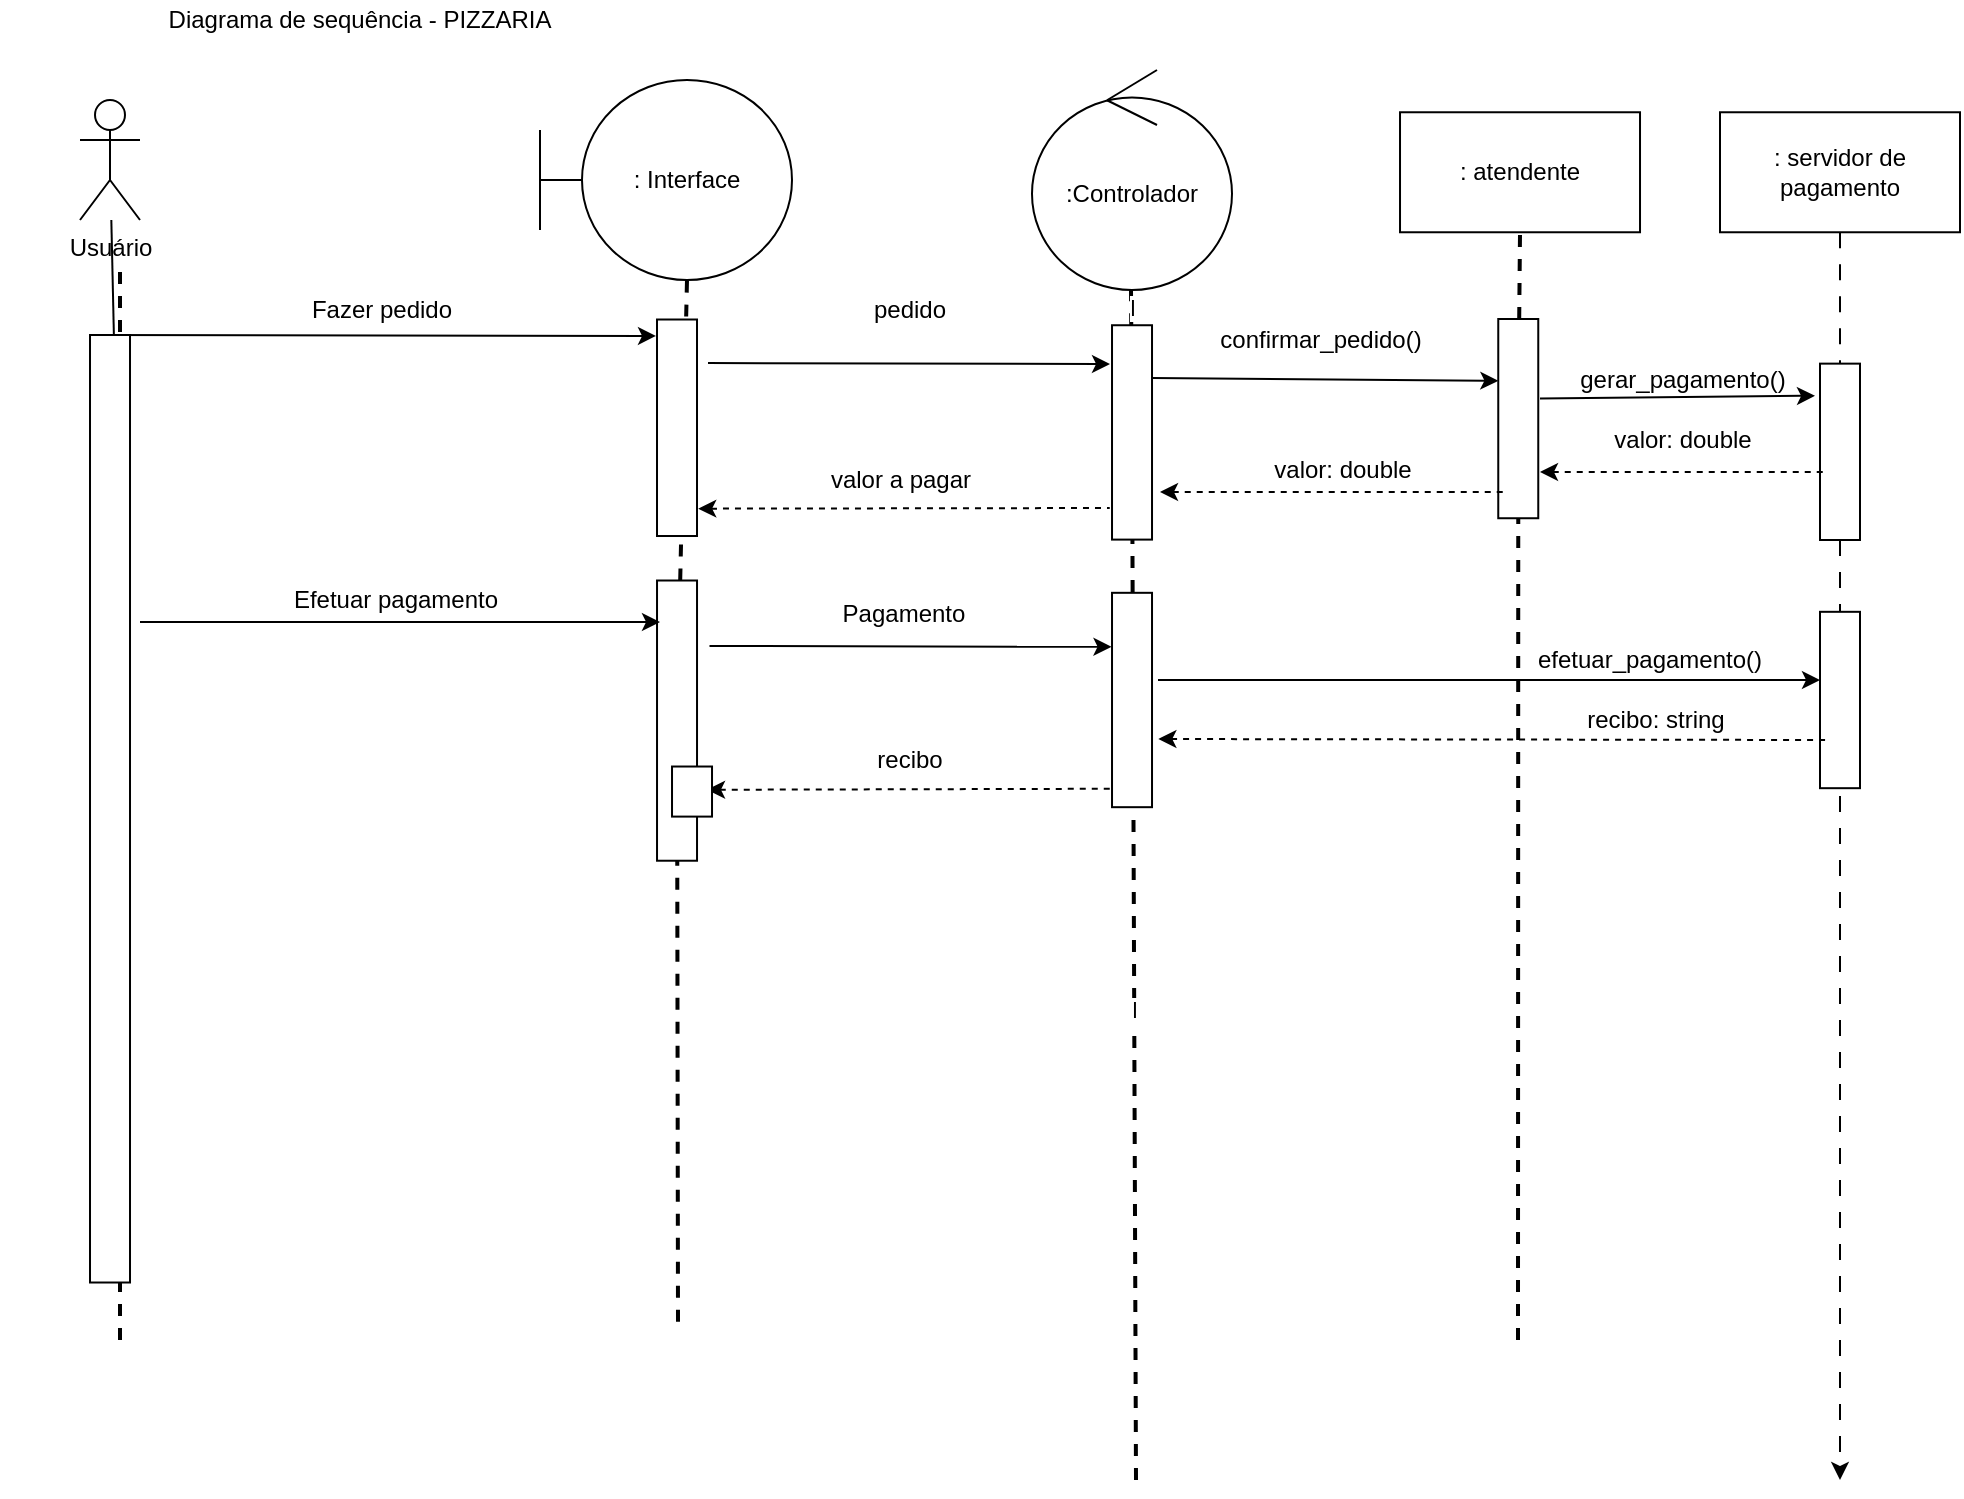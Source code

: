 <mxfile version="22.1.2" type="device">
  <diagram id="4KTTef5eLgTAQICwYwH0" name="Página-1">
    <mxGraphModel dx="1195" dy="703" grid="1" gridSize="10" guides="1" tooltips="1" connect="1" arrows="1" fold="1" page="1" pageScale="1" pageWidth="1169" pageHeight="827" math="0" shadow="0">
      <root>
        <mxCell id="0" />
        <mxCell id="1" parent="0" />
        <mxCell id="IOaMLo6yAzdxlZGry62y-5" value="l" style="endArrow=none;dashed=1;html=1;strokeWidth=2;" parent="1" source="TRFu1e---wv2u3FEC_fo-11" edge="1">
          <mxGeometry width="50" height="50" relative="1" as="geometry">
            <mxPoint x="585.5" y="625" as="sourcePoint" />
            <mxPoint x="585.5" y="175" as="targetPoint" />
          </mxGeometry>
        </mxCell>
        <mxCell id="IOaMLo6yAzdxlZGry62y-4" value="" style="endArrow=none;dashed=1;html=1;strokeWidth=2;" parent="1" source="D47Y-UeDji7UzqWxyuAr-5" edge="1">
          <mxGeometry width="50" height="50" relative="1" as="geometry">
            <mxPoint x="363.5" y="620" as="sourcePoint" />
            <mxPoint x="363.5" y="170" as="targetPoint" />
          </mxGeometry>
        </mxCell>
        <mxCell id="TRFu1e---wv2u3FEC_fo-1" value="Usuário" style="shape=umlActor;verticalLabelPosition=bottom;verticalAlign=top;html=1;" parent="1" vertex="1">
          <mxGeometry x="60" y="80" width="30" height="60" as="geometry" />
        </mxCell>
        <mxCell id="TRFu1e---wv2u3FEC_fo-2" value=": Interface" style="shape=umlBoundary;whiteSpace=wrap;html=1;" parent="1" vertex="1">
          <mxGeometry x="290" y="70" width="126" height="100" as="geometry" />
        </mxCell>
        <mxCell id="TRFu1e---wv2u3FEC_fo-5" value=":Controlador" style="ellipse;shape=umlControl;whiteSpace=wrap;html=1;" parent="1" vertex="1">
          <mxGeometry x="536" y="65" width="100" height="110" as="geometry" />
        </mxCell>
        <mxCell id="TRFu1e---wv2u3FEC_fo-8" value="" style="endArrow=classic;html=1;exitX=0;exitY=1;exitDx=0;exitDy=0;entryX=0.076;entryY=1.025;entryDx=0;entryDy=0;entryPerimeter=0;" parent="1" source="TRFu1e---wv2u3FEC_fo-7" target="TRFu1e---wv2u3FEC_fo-10" edge="1">
          <mxGeometry width="50" height="50" relative="1" as="geometry">
            <mxPoint x="90" y="190" as="sourcePoint" />
            <mxPoint x="390" y="200" as="targetPoint" />
          </mxGeometry>
        </mxCell>
        <mxCell id="TRFu1e---wv2u3FEC_fo-9" value="" style="endArrow=none;html=1;" parent="1" target="TRFu1e---wv2u3FEC_fo-1" edge="1">
          <mxGeometry width="50" height="50" relative="1" as="geometry">
            <mxPoint x="77" y="200" as="sourcePoint" />
            <mxPoint x="40" y="170" as="targetPoint" />
          </mxGeometry>
        </mxCell>
        <mxCell id="TRFu1e---wv2u3FEC_fo-10" value="" style="rounded=0;whiteSpace=wrap;html=1;rotation=90;" parent="1" vertex="1">
          <mxGeometry x="304.38" y="233.88" width="108.25" height="20" as="geometry" />
        </mxCell>
        <mxCell id="TRFu1e---wv2u3FEC_fo-12" value="Fazer pedido" style="text;html=1;strokeColor=none;fillColor=none;align=center;verticalAlign=middle;whiteSpace=wrap;rounded=0;" parent="1" vertex="1">
          <mxGeometry x="116" y="175" width="190" height="20" as="geometry" />
        </mxCell>
        <mxCell id="TRFu1e---wv2u3FEC_fo-15" value="" style="endArrow=classic;html=1;exitX=0;exitY=1;exitDx=0;exitDy=0;" parent="1" edge="1">
          <mxGeometry width="50" height="50" relative="1" as="geometry">
            <mxPoint x="374" y="211.5" as="sourcePoint" />
            <mxPoint x="575" y="212" as="targetPoint" />
          </mxGeometry>
        </mxCell>
        <mxCell id="TRFu1e---wv2u3FEC_fo-16" value="pedido" style="text;html=1;strokeColor=none;fillColor=none;align=center;verticalAlign=middle;whiteSpace=wrap;rounded=0;" parent="1" vertex="1">
          <mxGeometry x="430.25" y="175" width="90" height="20" as="geometry" />
        </mxCell>
        <mxCell id="TRFu1e---wv2u3FEC_fo-20" value="" style="endArrow=classic;html=1;entryX=0.31;entryY=0.998;entryDx=0;entryDy=0;entryPerimeter=0;endSize=6;" parent="1" target="D47Y-UeDji7UzqWxyuAr-4" edge="1">
          <mxGeometry width="50" height="50" relative="1" as="geometry">
            <mxPoint x="596" y="219" as="sourcePoint" />
            <mxPoint x="750" y="219" as="targetPoint" />
          </mxGeometry>
        </mxCell>
        <mxCell id="TRFu1e---wv2u3FEC_fo-21" value="confirmar_pedido()" style="text;html=1;strokeColor=none;fillColor=none;align=center;verticalAlign=middle;whiteSpace=wrap;rounded=0;" parent="1" vertex="1">
          <mxGeometry x="618.76" y="190" width="122.5" height="20" as="geometry" />
        </mxCell>
        <mxCell id="IOaMLo6yAzdxlZGry62y-3" value="" style="endArrow=none;dashed=1;html=1;strokeWidth=2;" parent="1" edge="1">
          <mxGeometry width="50" height="50" relative="1" as="geometry">
            <mxPoint x="80" y="700" as="sourcePoint" />
            <mxPoint x="80" y="160" as="targetPoint" />
          </mxGeometry>
        </mxCell>
        <mxCell id="TRFu1e---wv2u3FEC_fo-7" value="" style="rounded=0;whiteSpace=wrap;html=1;rotation=90;" parent="1" vertex="1">
          <mxGeometry x="-161.87" y="424.38" width="473.75" height="20" as="geometry" />
        </mxCell>
        <mxCell id="IOaMLo6yAzdxlZGry62y-7" value="" style="endArrow=none;dashed=1;html=1;strokeWidth=2;entryX=0.5;entryY=1;entryDx=0;entryDy=0;" parent="1" source="D47Y-UeDji7UzqWxyuAr-4" target="IOaMLo6yAzdxlZGry62y-8" edge="1">
          <mxGeometry width="50" height="50" relative="1" as="geometry">
            <mxPoint x="779.51" y="596.13" as="sourcePoint" />
            <mxPoint x="780.01" y="316.13" as="targetPoint" />
          </mxGeometry>
        </mxCell>
        <mxCell id="IOaMLo6yAzdxlZGry62y-8" value=": atendente" style="rounded=0;whiteSpace=wrap;html=1;" parent="1" vertex="1">
          <mxGeometry x="720.01" y="86.13" width="120" height="60" as="geometry" />
        </mxCell>
        <mxCell id="D47Y-UeDji7UzqWxyuAr-1" value="" style="endArrow=none;html=1;entryX=0.069;entryY=1.05;entryDx=0;entryDy=0;entryPerimeter=0;dashed=1;startArrow=classic;startFill=1;endFill=0;" parent="1" edge="1">
          <mxGeometry width="50" height="50" relative="1" as="geometry">
            <mxPoint x="369.12" y="284.33" as="sourcePoint" />
            <mxPoint x="574.87" y="284.004" as="targetPoint" />
          </mxGeometry>
        </mxCell>
        <mxCell id="D47Y-UeDji7UzqWxyuAr-3" value="valor a pagar" style="text;html=1;strokeColor=none;fillColor=none;align=center;verticalAlign=middle;whiteSpace=wrap;rounded=0;" parent="1" vertex="1">
          <mxGeometry x="409.42" y="260.21" width="123" height="20" as="geometry" />
        </mxCell>
        <mxCell id="D47Y-UeDji7UzqWxyuAr-5" value="" style="rounded=0;whiteSpace=wrap;html=1;rotation=90;" parent="1" vertex="1">
          <mxGeometry x="288.46" y="380.31" width="140.11" height="20" as="geometry" />
        </mxCell>
        <mxCell id="D47Y-UeDji7UzqWxyuAr-6" value="" style="endArrow=none;dashed=1;html=1;strokeWidth=2;" parent="1" target="D47Y-UeDji7UzqWxyuAr-5" edge="1">
          <mxGeometry width="50" height="50" relative="1" as="geometry">
            <mxPoint x="359" y="690.833" as="sourcePoint" />
            <mxPoint x="363.5" y="170" as="targetPoint" />
          </mxGeometry>
        </mxCell>
        <mxCell id="D47Y-UeDji7UzqWxyuAr-7" value="" style="endArrow=classic;html=1;" parent="1" edge="1">
          <mxGeometry width="50" height="50" relative="1" as="geometry">
            <mxPoint x="90" y="341" as="sourcePoint" />
            <mxPoint x="350" y="341" as="targetPoint" />
          </mxGeometry>
        </mxCell>
        <mxCell id="D47Y-UeDji7UzqWxyuAr-8" value="Efetuar pagamento" style="text;html=1;strokeColor=none;fillColor=none;align=center;verticalAlign=middle;whiteSpace=wrap;rounded=0;" parent="1" vertex="1">
          <mxGeometry x="116" y="320" width="204" height="20" as="geometry" />
        </mxCell>
        <mxCell id="D47Y-UeDji7UzqWxyuAr-9" value="" style="endArrow=classic;html=1;exitX=0;exitY=1;exitDx=0;exitDy=0;entryX=0.069;entryY=1.05;entryDx=0;entryDy=0;entryPerimeter=0;" parent="1" edge="1">
          <mxGeometry width="50" height="50" relative="1" as="geometry">
            <mxPoint x="374.75" y="353" as="sourcePoint" />
            <mxPoint x="575.75" y="353.424" as="targetPoint" />
          </mxGeometry>
        </mxCell>
        <mxCell id="D47Y-UeDji7UzqWxyuAr-10" value="Pagamento" style="text;html=1;strokeColor=none;fillColor=none;align=center;verticalAlign=middle;whiteSpace=wrap;rounded=0;" parent="1" vertex="1">
          <mxGeometry x="377" y="327" width="190" height="20" as="geometry" />
        </mxCell>
        <mxCell id="zPkdXUochjWOTaZ6OzDj-4" style="edgeStyle=orthogonalEdgeStyle;rounded=0;orthogonalLoop=1;jettySize=auto;html=1;dashed=1;dashPattern=8 8;" edge="1" parent="1" source="zPkdXUochjWOTaZ6OzDj-7">
          <mxGeometry relative="1" as="geometry">
            <mxPoint x="940" y="770" as="targetPoint" />
          </mxGeometry>
        </mxCell>
        <mxCell id="TRFu1e---wv2u3FEC_fo-14" value=": servidor de pagamento" style="rounded=0;whiteSpace=wrap;html=1;" parent="1" vertex="1">
          <mxGeometry x="880" y="86.13" width="120" height="60" as="geometry" />
        </mxCell>
        <mxCell id="D47Y-UeDji7UzqWxyuAr-4" value="" style="rounded=0;whiteSpace=wrap;html=1;rotation=90;" parent="1" vertex="1">
          <mxGeometry x="729.32" y="229.31" width="99.62" height="20" as="geometry" />
        </mxCell>
        <mxCell id="D47Y-UeDji7UzqWxyuAr-28" value="" style="endArrow=none;dashed=1;html=1;strokeWidth=2;entryX=1;entryY=0.5;entryDx=0;entryDy=0;" parent="1" target="D47Y-UeDji7UzqWxyuAr-4" edge="1">
          <mxGeometry width="50" height="50" relative="1" as="geometry">
            <mxPoint x="779" y="700" as="sourcePoint" />
            <mxPoint x="780.01" y="146.13" as="targetPoint" />
          </mxGeometry>
        </mxCell>
        <mxCell id="TRFu1e---wv2u3FEC_fo-11" value="" style="rounded=0;whiteSpace=wrap;html=1;rotation=90;" parent="1" vertex="1">
          <mxGeometry x="532.42" y="236.21" width="107.18" height="20" as="geometry" />
        </mxCell>
        <mxCell id="D47Y-UeDji7UzqWxyuAr-34" value="l" style="endArrow=none;dashed=1;html=1;strokeWidth=2;" parent="1" target="TRFu1e---wv2u3FEC_fo-11" edge="1">
          <mxGeometry width="50" height="50" relative="1" as="geometry">
            <mxPoint x="588" y="770" as="sourcePoint" />
            <mxPoint x="585.5" y="175" as="targetPoint" />
          </mxGeometry>
        </mxCell>
        <mxCell id="eq16KAp92-K7xjobBBLA-4" value="" style="endArrow=none;html=1;dashed=1;startArrow=classic;startFill=1;endFill=0;" parent="1" edge="1">
          <mxGeometry width="50" height="50" relative="1" as="geometry">
            <mxPoint x="373.51" y="424.88" as="sourcePoint" />
            <mxPoint x="577" y="424.38" as="targetPoint" />
          </mxGeometry>
        </mxCell>
        <mxCell id="eq16KAp92-K7xjobBBLA-5" value="recibo" style="text;html=1;strokeColor=none;fillColor=none;align=center;verticalAlign=middle;whiteSpace=wrap;rounded=0;" parent="1" vertex="1">
          <mxGeometry x="380.25" y="400" width="190" height="20" as="geometry" />
        </mxCell>
        <mxCell id="zPkdXUochjWOTaZ6OzDj-9" value="" style="edgeStyle=orthogonalEdgeStyle;rounded=0;orthogonalLoop=1;jettySize=auto;html=1;dashed=1;dashPattern=8 8;endArrow=none;endFill=0;" edge="1" parent="1" source="TRFu1e---wv2u3FEC_fo-14" target="zPkdXUochjWOTaZ6OzDj-7">
          <mxGeometry relative="1" as="geometry">
            <mxPoint x="940" y="770" as="targetPoint" />
            <mxPoint x="940" y="146" as="sourcePoint" />
          </mxGeometry>
        </mxCell>
        <mxCell id="zPkdXUochjWOTaZ6OzDj-7" value="" style="rounded=0;whiteSpace=wrap;html=1;rotation=90;" vertex="1" parent="1">
          <mxGeometry x="895.91" y="245.91" width="88.18" height="20" as="geometry" />
        </mxCell>
        <mxCell id="zPkdXUochjWOTaZ6OzDj-13" value="" style="rounded=0;whiteSpace=wrap;html=1;rotation=90;" vertex="1" parent="1">
          <mxGeometry x="532.42" y="370" width="107.18" height="20" as="geometry" />
        </mxCell>
        <mxCell id="zPkdXUochjWOTaZ6OzDj-22" value="gerar_pagamento()" style="text;html=1;strokeColor=none;fillColor=none;align=center;verticalAlign=middle;whiteSpace=wrap;rounded=0;" vertex="1" parent="1">
          <mxGeometry x="800" y="210" width="122.5" height="20" as="geometry" />
        </mxCell>
        <mxCell id="zPkdXUochjWOTaZ6OzDj-25" value="valor: double" style="text;html=1;strokeColor=none;fillColor=none;align=center;verticalAlign=middle;whiteSpace=wrap;rounded=0;" vertex="1" parent="1">
          <mxGeometry x="630" y="255.31" width="122.5" height="20" as="geometry" />
        </mxCell>
        <mxCell id="zPkdXUochjWOTaZ6OzDj-27" value="" style="endArrow=none;html=1;entryX=0.069;entryY=1.05;entryDx=0;entryDy=0;entryPerimeter=0;dashed=1;startArrow=classic;startFill=1;endFill=0;" edge="1" parent="1">
          <mxGeometry width="50" height="50" relative="1" as="geometry">
            <mxPoint x="600" y="276" as="sourcePoint" />
            <mxPoint x="771.76" y="276.004" as="targetPoint" />
          </mxGeometry>
        </mxCell>
        <mxCell id="zPkdXUochjWOTaZ6OzDj-28" value="valor: double" style="text;html=1;strokeColor=none;fillColor=none;align=center;verticalAlign=middle;whiteSpace=wrap;rounded=0;" vertex="1" parent="1">
          <mxGeometry x="800" y="240.21" width="122.5" height="20" as="geometry" />
        </mxCell>
        <mxCell id="zPkdXUochjWOTaZ6OzDj-32" value="" style="endArrow=none;html=1;dashed=1;startArrow=classic;startFill=1;endFill=0;" edge="1" parent="1">
          <mxGeometry width="50" height="50" relative="1" as="geometry">
            <mxPoint x="790" y="266" as="sourcePoint" />
            <mxPoint x="932" y="266" as="targetPoint" />
          </mxGeometry>
        </mxCell>
        <mxCell id="zPkdXUochjWOTaZ6OzDj-33" value="" style="endArrow=classic;html=1;entryX=0.182;entryY=1.125;entryDx=0;entryDy=0;entryPerimeter=0;" edge="1" parent="1" target="zPkdXUochjWOTaZ6OzDj-7">
          <mxGeometry width="50" height="50" relative="1" as="geometry">
            <mxPoint x="790" y="229.31" as="sourcePoint" />
            <mxPoint x="960" y="230.31" as="targetPoint" />
          </mxGeometry>
        </mxCell>
        <mxCell id="zPkdXUochjWOTaZ6OzDj-34" value="" style="endArrow=classic;html=1;exitX=0;exitY=1;exitDx=0;exitDy=0;" edge="1" parent="1">
          <mxGeometry width="50" height="50" relative="1" as="geometry">
            <mxPoint x="599" y="370" as="sourcePoint" />
            <mxPoint x="930" y="370" as="targetPoint" />
          </mxGeometry>
        </mxCell>
        <mxCell id="zPkdXUochjWOTaZ6OzDj-35" value="" style="rounded=0;whiteSpace=wrap;html=1;rotation=90;" vertex="1" parent="1">
          <mxGeometry x="895.91" y="370" width="88.18" height="20" as="geometry" />
        </mxCell>
        <mxCell id="zPkdXUochjWOTaZ6OzDj-36" value="efetuar_pagamento()" style="text;html=1;strokeColor=none;fillColor=none;align=center;verticalAlign=middle;whiteSpace=wrap;rounded=0;" vertex="1" parent="1">
          <mxGeometry x="750" y="350" width="190" height="20" as="geometry" />
        </mxCell>
        <mxCell id="zPkdXUochjWOTaZ6OzDj-37" value="" style="endArrow=none;html=1;dashed=1;startArrow=classic;startFill=1;endFill=0;exitX=0.682;exitY=-0.158;exitDx=0;exitDy=0;exitPerimeter=0;" edge="1" parent="1" source="zPkdXUochjWOTaZ6OzDj-13">
          <mxGeometry width="50" height="50" relative="1" as="geometry">
            <mxPoint x="729.32" y="400.5" as="sourcePoint" />
            <mxPoint x="932.81" y="400.0" as="targetPoint" />
          </mxGeometry>
        </mxCell>
        <mxCell id="zPkdXUochjWOTaZ6OzDj-38" value="recibo: string" style="text;html=1;strokeColor=none;fillColor=none;align=center;verticalAlign=middle;whiteSpace=wrap;rounded=0;" vertex="1" parent="1">
          <mxGeometry x="752.5" y="380" width="190" height="20" as="geometry" />
        </mxCell>
        <mxCell id="zPkdXUochjWOTaZ6OzDj-39" value="" style="rounded=0;whiteSpace=wrap;html=1;rotation=90;" vertex="1" parent="1">
          <mxGeometry x="353.49" y="415.78" width="25.04" height="20" as="geometry" />
        </mxCell>
        <mxCell id="zPkdXUochjWOTaZ6OzDj-40" value="Diagrama de sequência - PIZZARIA" style="text;html=1;strokeColor=none;fillColor=none;align=center;verticalAlign=middle;whiteSpace=wrap;rounded=0;" vertex="1" parent="1">
          <mxGeometry x="20.25" y="30" width="360" height="20" as="geometry" />
        </mxCell>
      </root>
    </mxGraphModel>
  </diagram>
</mxfile>
